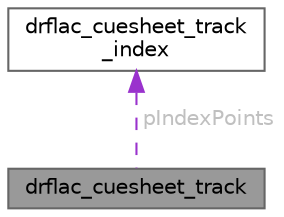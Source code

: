 digraph "drflac_cuesheet_track"
{
 // LATEX_PDF_SIZE
  bgcolor="transparent";
  edge [fontname=Helvetica,fontsize=10,labelfontname=Helvetica,labelfontsize=10];
  node [fontname=Helvetica,fontsize=10,shape=box,height=0.2,width=0.4];
  Node1 [id="Node000001",label="drflac_cuesheet_track",height=0.2,width=0.4,color="gray40", fillcolor="grey60", style="filled", fontcolor="black",tooltip=" "];
  Node2 -> Node1 [id="edge3_Node000001_Node000002",dir="back",color="darkorchid3",style="dashed",tooltip=" ",label=" pIndexPoints",fontcolor="grey" ];
  Node2 [id="Node000002",label="drflac_cuesheet_track\l_index",height=0.2,width=0.4,color="gray40", fillcolor="white", style="filled",URL="$structdrflac__cuesheet__track__index.html",tooltip=" "];
}
